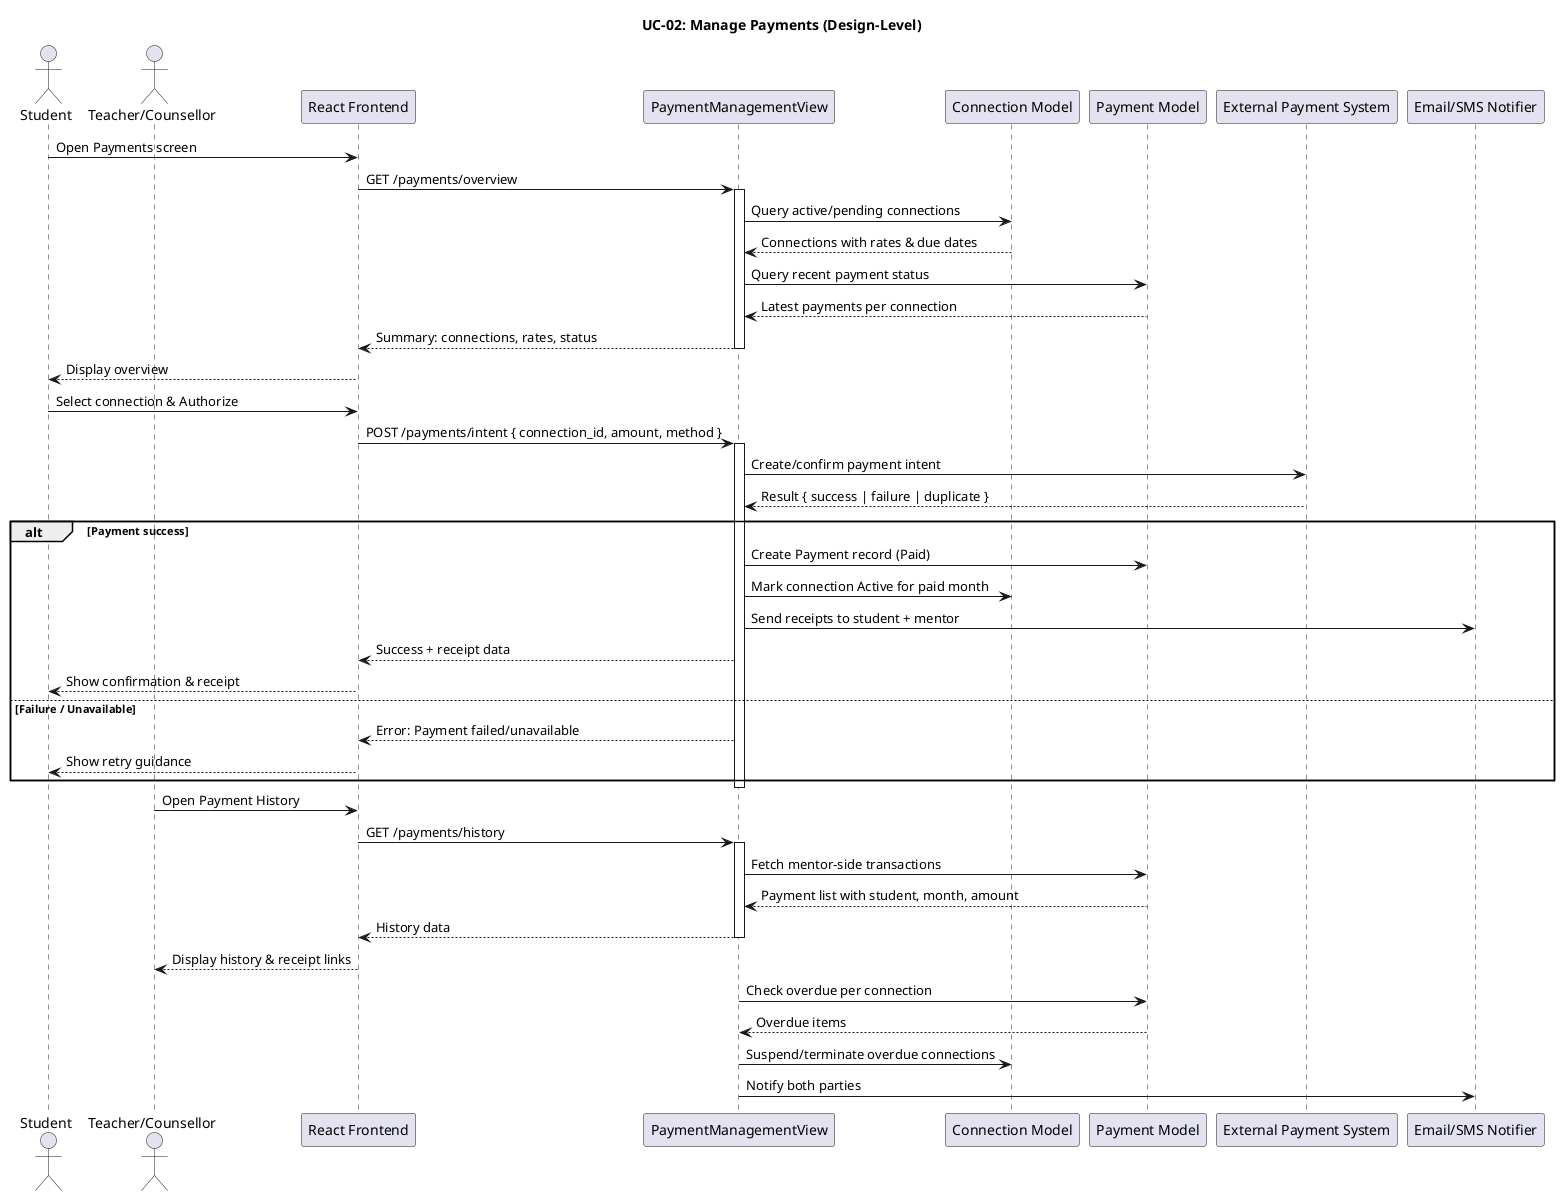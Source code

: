 @startuml
title UC-02: Manage Payments (Design-Level)

actor Student
actor Mentor as "Teacher/Counsellor"
participant Frontend as "React Frontend"
participant PaymentView as "PaymentManagementView"
participant Connection as "Connection Model"
participant Payment as "Payment Model"
participant PaymentSystem as "External Payment System"
participant Notification as "Email/SMS Notifier"


'======================
' Student views payment overview
'======================
Student -> Frontend : Open Payments screen
Frontend -> PaymentView : GET /payments/overview
activate PaymentView
PaymentView -> Connection : Query active/pending connections
Connection --> PaymentView : Connections with rates & due dates
PaymentView -> Payment : Query recent payment status
Payment --> PaymentView : Latest payments per connection
PaymentView --> Frontend : Summary: connections, rates, status
deactivate PaymentView
Frontend --> Student : Display overview

'======================
' Select connection and authorize payment
'======================
Student -> Frontend : Select connection & Authorize
Frontend -> PaymentView : POST /payments/intent { connection_id, amount, method }
activate PaymentView
PaymentView -> PaymentSystem : Create/confirm payment intent
PaymentSystem --> PaymentView : Result { success | failure | duplicate }

alt Payment success
    PaymentView -> Payment : Create Payment record (Paid)
    PaymentView -> Connection : Mark connection Active for paid month
    PaymentView -> Notification : Send receipts to student + mentor
    PaymentView --> Frontend : Success + receipt data
    Frontend --> Student : Show confirmation & receipt
else Failure / Unavailable
    PaymentView --> Frontend : Error: Payment failed/unavailable
    Frontend --> Student : Show retry guidance
end
deactivate PaymentView

'======================
' Mentor views payment history
'======================
Mentor -> Frontend : Open Payment History
Frontend -> PaymentView : GET /payments/history
activate PaymentView
PaymentView -> Payment : Fetch mentor-side transactions
Payment --> PaymentView : Payment list with student, month, amount
PaymentView --> Frontend : History data
deactivate PaymentView
Frontend --> Mentor : Display history & receipt links

'======================
' Automated overdue handling (system-initiated)
'======================
PaymentView -> Payment : Check overdue per connection
Payment --> PaymentView : Overdue items
PaymentView -> Connection : Suspend/terminate overdue connections
PaymentView -> Notification : Notify both parties

@enduml


